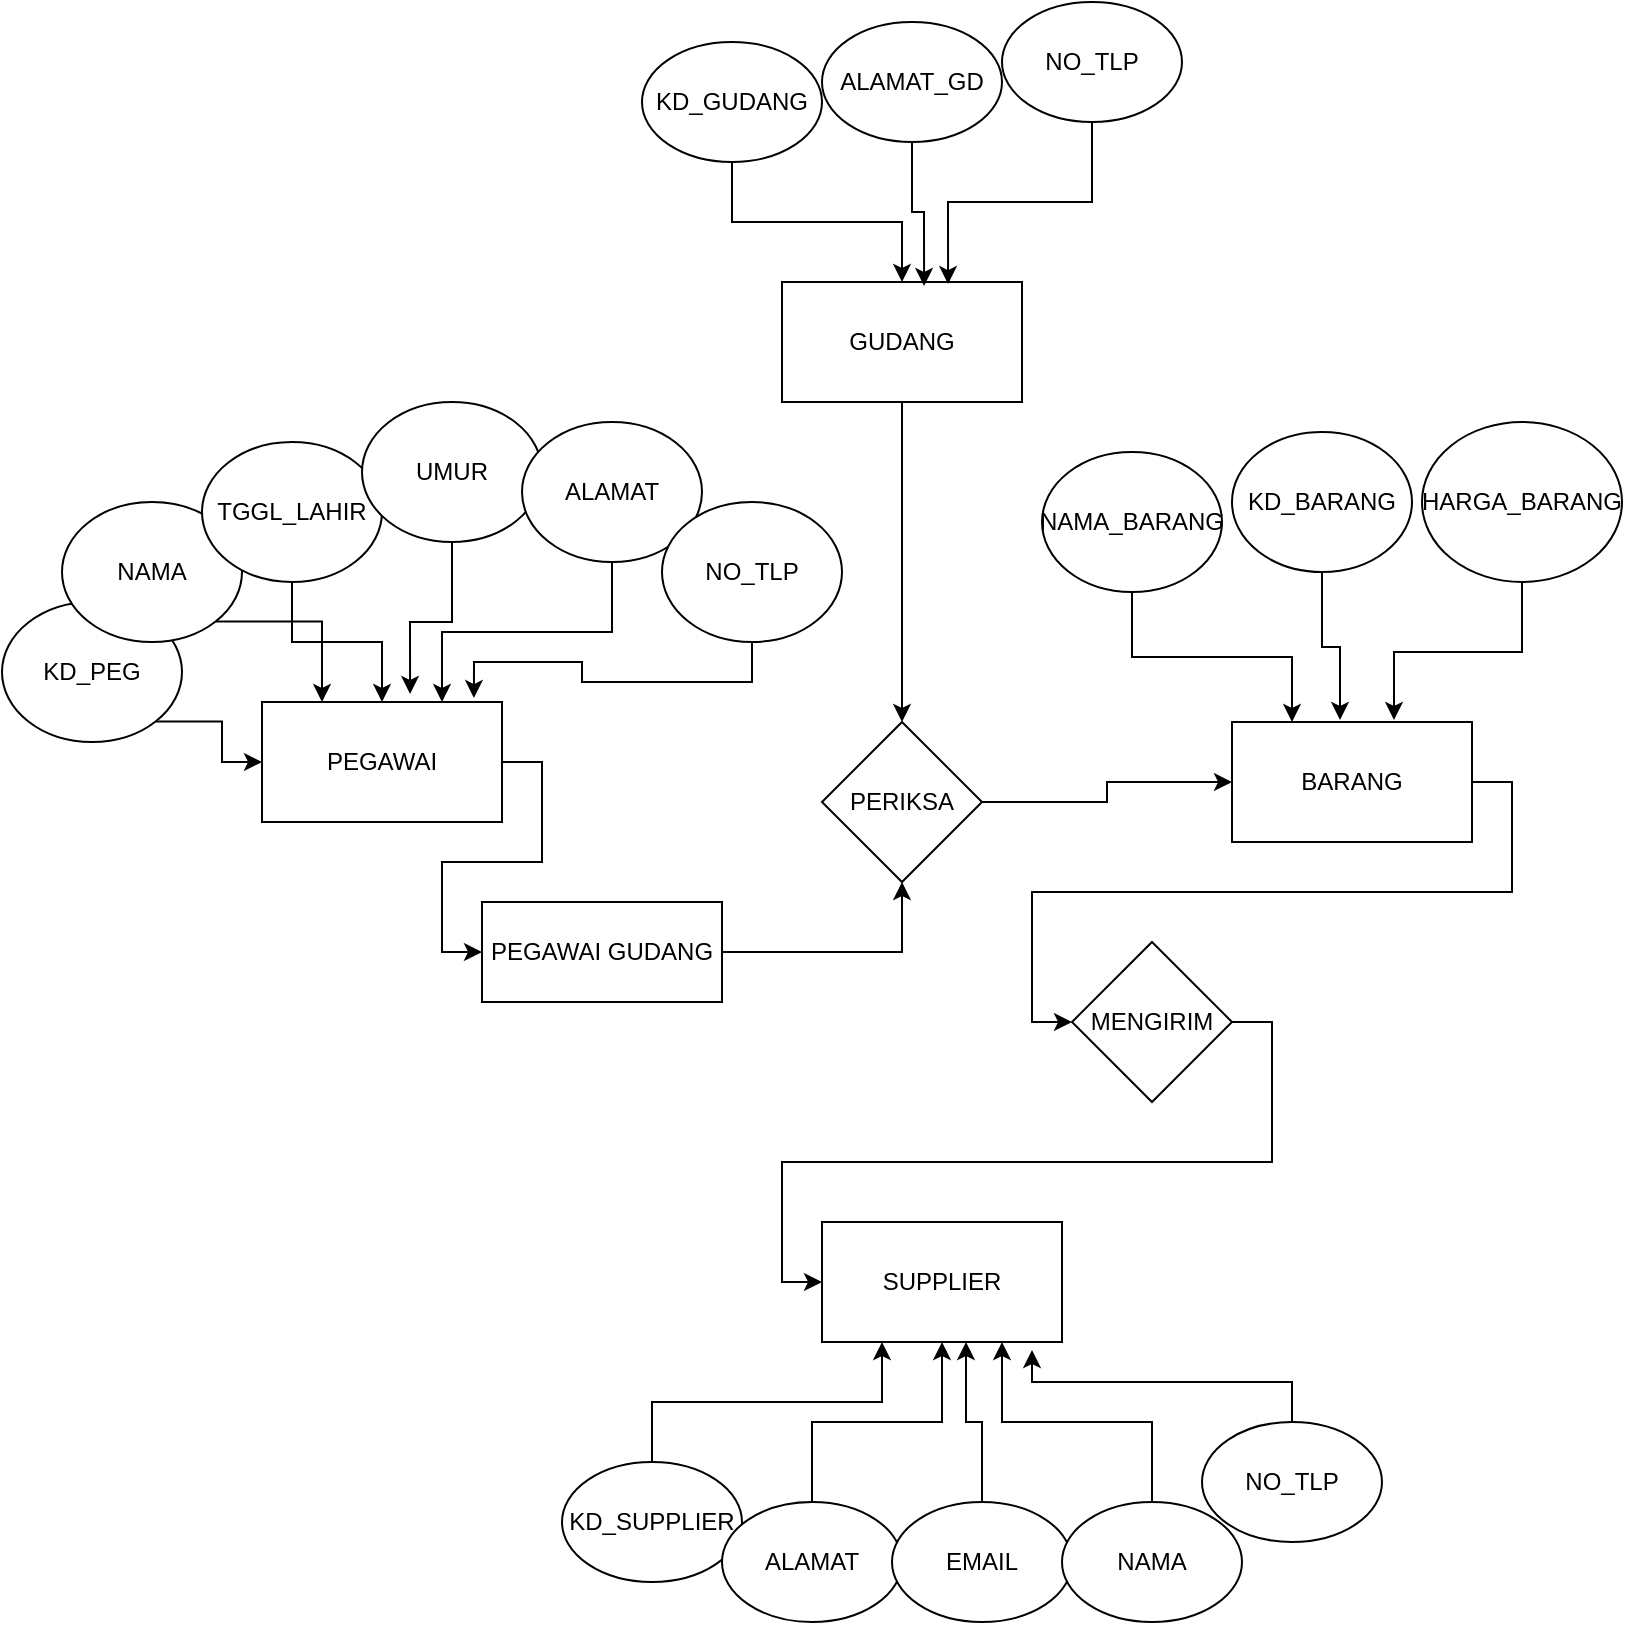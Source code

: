 <mxfile version="14.4.3" type="github">
  <diagram name="Page-1" id="e7e014a7-5840-1c2e-5031-d8a46d1fe8dd">
    <mxGraphModel dx="1422" dy="1692" grid="1" gridSize="10" guides="1" tooltips="1" connect="1" arrows="1" fold="1" page="1" pageScale="1" pageWidth="1169" pageHeight="826" background="#ffffff" math="0" shadow="0">
      <root>
        <mxCell id="0" />
        <mxCell id="1" parent="0" />
        <mxCell id="aNqeO4aaHQB1t5CSFMKJ-52" style="edgeStyle=orthogonalEdgeStyle;rounded=0;orthogonalLoop=1;jettySize=auto;html=1;exitX=1;exitY=1;exitDx=0;exitDy=0;" edge="1" parent="1" source="aNqeO4aaHQB1t5CSFMKJ-41" target="aNqeO4aaHQB1t5CSFMKJ-44">
          <mxGeometry relative="1" as="geometry" />
        </mxCell>
        <mxCell id="aNqeO4aaHQB1t5CSFMKJ-41" value="KD_PEG" style="ellipse;whiteSpace=wrap;html=1;" vertex="1" parent="1">
          <mxGeometry x="20" y="190" width="90" height="70" as="geometry" />
        </mxCell>
        <mxCell id="aNqeO4aaHQB1t5CSFMKJ-59" style="edgeStyle=orthogonalEdgeStyle;rounded=0;orthogonalLoop=1;jettySize=auto;html=1;exitX=1;exitY=0.5;exitDx=0;exitDy=0;entryX=0;entryY=0.5;entryDx=0;entryDy=0;" edge="1" parent="1" source="aNqeO4aaHQB1t5CSFMKJ-44" target="aNqeO4aaHQB1t5CSFMKJ-58">
          <mxGeometry relative="1" as="geometry" />
        </mxCell>
        <mxCell id="aNqeO4aaHQB1t5CSFMKJ-44" value="PEGAWAI" style="rounded=0;whiteSpace=wrap;html=1;" vertex="1" parent="1">
          <mxGeometry x="150" y="240" width="120" height="60" as="geometry" />
        </mxCell>
        <mxCell id="aNqeO4aaHQB1t5CSFMKJ-53" style="edgeStyle=orthogonalEdgeStyle;rounded=0;orthogonalLoop=1;jettySize=auto;html=1;exitX=1;exitY=1;exitDx=0;exitDy=0;entryX=0.25;entryY=0;entryDx=0;entryDy=0;" edge="1" parent="1" source="aNqeO4aaHQB1t5CSFMKJ-47" target="aNqeO4aaHQB1t5CSFMKJ-44">
          <mxGeometry relative="1" as="geometry" />
        </mxCell>
        <mxCell id="aNqeO4aaHQB1t5CSFMKJ-47" value="NAMA" style="ellipse;whiteSpace=wrap;html=1;" vertex="1" parent="1">
          <mxGeometry x="50" y="140" width="90" height="70" as="geometry" />
        </mxCell>
        <mxCell id="aNqeO4aaHQB1t5CSFMKJ-54" style="edgeStyle=orthogonalEdgeStyle;rounded=0;orthogonalLoop=1;jettySize=auto;html=1;exitX=0.5;exitY=1;exitDx=0;exitDy=0;" edge="1" parent="1" source="aNqeO4aaHQB1t5CSFMKJ-48" target="aNqeO4aaHQB1t5CSFMKJ-44">
          <mxGeometry relative="1" as="geometry" />
        </mxCell>
        <mxCell id="aNqeO4aaHQB1t5CSFMKJ-48" value="TGGL_LAHIR" style="ellipse;whiteSpace=wrap;html=1;" vertex="1" parent="1">
          <mxGeometry x="120" y="110" width="90" height="70" as="geometry" />
        </mxCell>
        <mxCell id="aNqeO4aaHQB1t5CSFMKJ-55" style="edgeStyle=orthogonalEdgeStyle;rounded=0;orthogonalLoop=1;jettySize=auto;html=1;exitX=0.5;exitY=1;exitDx=0;exitDy=0;entryX=0.617;entryY=-0.067;entryDx=0;entryDy=0;entryPerimeter=0;" edge="1" parent="1" source="aNqeO4aaHQB1t5CSFMKJ-49" target="aNqeO4aaHQB1t5CSFMKJ-44">
          <mxGeometry relative="1" as="geometry" />
        </mxCell>
        <mxCell id="aNqeO4aaHQB1t5CSFMKJ-49" value="UMUR" style="ellipse;whiteSpace=wrap;html=1;" vertex="1" parent="1">
          <mxGeometry x="200" y="90" width="90" height="70" as="geometry" />
        </mxCell>
        <mxCell id="aNqeO4aaHQB1t5CSFMKJ-56" style="edgeStyle=orthogonalEdgeStyle;rounded=0;orthogonalLoop=1;jettySize=auto;html=1;exitX=0.5;exitY=1;exitDx=0;exitDy=0;entryX=0.75;entryY=0;entryDx=0;entryDy=0;" edge="1" parent="1" source="aNqeO4aaHQB1t5CSFMKJ-50" target="aNqeO4aaHQB1t5CSFMKJ-44">
          <mxGeometry relative="1" as="geometry" />
        </mxCell>
        <mxCell id="aNqeO4aaHQB1t5CSFMKJ-50" value="ALAMAT" style="ellipse;whiteSpace=wrap;html=1;" vertex="1" parent="1">
          <mxGeometry x="280" y="100" width="90" height="70" as="geometry" />
        </mxCell>
        <mxCell id="aNqeO4aaHQB1t5CSFMKJ-57" style="edgeStyle=orthogonalEdgeStyle;rounded=0;orthogonalLoop=1;jettySize=auto;html=1;exitX=0.5;exitY=1;exitDx=0;exitDy=0;entryX=0.883;entryY=-0.033;entryDx=0;entryDy=0;entryPerimeter=0;" edge="1" parent="1" source="aNqeO4aaHQB1t5CSFMKJ-51" target="aNqeO4aaHQB1t5CSFMKJ-44">
          <mxGeometry relative="1" as="geometry" />
        </mxCell>
        <mxCell id="aNqeO4aaHQB1t5CSFMKJ-51" value="NO_TLP" style="ellipse;whiteSpace=wrap;html=1;" vertex="1" parent="1">
          <mxGeometry x="350" y="140" width="90" height="70" as="geometry" />
        </mxCell>
        <mxCell id="aNqeO4aaHQB1t5CSFMKJ-62" style="edgeStyle=orthogonalEdgeStyle;rounded=0;orthogonalLoop=1;jettySize=auto;html=1;exitX=1;exitY=0.5;exitDx=0;exitDy=0;" edge="1" parent="1" source="aNqeO4aaHQB1t5CSFMKJ-58" target="aNqeO4aaHQB1t5CSFMKJ-61">
          <mxGeometry relative="1" as="geometry" />
        </mxCell>
        <mxCell id="aNqeO4aaHQB1t5CSFMKJ-58" value="PEGAWAI GUDANG" style="rounded=0;whiteSpace=wrap;html=1;" vertex="1" parent="1">
          <mxGeometry x="260" y="340" width="120" height="50" as="geometry" />
        </mxCell>
        <mxCell id="aNqeO4aaHQB1t5CSFMKJ-64" style="edgeStyle=orthogonalEdgeStyle;rounded=0;orthogonalLoop=1;jettySize=auto;html=1;exitX=1;exitY=0.5;exitDx=0;exitDy=0;" edge="1" parent="1" source="aNqeO4aaHQB1t5CSFMKJ-61" target="aNqeO4aaHQB1t5CSFMKJ-63">
          <mxGeometry relative="1" as="geometry" />
        </mxCell>
        <mxCell id="aNqeO4aaHQB1t5CSFMKJ-61" value="PERIKSA" style="rhombus;whiteSpace=wrap;html=1;" vertex="1" parent="1">
          <mxGeometry x="430" y="250" width="80" height="80" as="geometry" />
        </mxCell>
        <mxCell id="aNqeO4aaHQB1t5CSFMKJ-73" style="edgeStyle=orthogonalEdgeStyle;rounded=0;orthogonalLoop=1;jettySize=auto;html=1;exitX=1;exitY=0.5;exitDx=0;exitDy=0;entryX=0;entryY=0.5;entryDx=0;entryDy=0;" edge="1" parent="1" source="aNqeO4aaHQB1t5CSFMKJ-63" target="aNqeO4aaHQB1t5CSFMKJ-72">
          <mxGeometry relative="1" as="geometry" />
        </mxCell>
        <mxCell id="aNqeO4aaHQB1t5CSFMKJ-63" value="BARANG" style="rounded=0;whiteSpace=wrap;html=1;" vertex="1" parent="1">
          <mxGeometry x="635" y="250" width="120" height="60" as="geometry" />
        </mxCell>
        <mxCell id="aNqeO4aaHQB1t5CSFMKJ-67" style="edgeStyle=orthogonalEdgeStyle;rounded=0;orthogonalLoop=1;jettySize=auto;html=1;exitX=0.5;exitY=1;exitDx=0;exitDy=0;entryX=0.25;entryY=0;entryDx=0;entryDy=0;" edge="1" parent="1" source="aNqeO4aaHQB1t5CSFMKJ-65" target="aNqeO4aaHQB1t5CSFMKJ-63">
          <mxGeometry relative="1" as="geometry" />
        </mxCell>
        <mxCell id="aNqeO4aaHQB1t5CSFMKJ-65" value="NAMA_BARANG" style="ellipse;whiteSpace=wrap;html=1;" vertex="1" parent="1">
          <mxGeometry x="540" y="115" width="90" height="70" as="geometry" />
        </mxCell>
        <mxCell id="aNqeO4aaHQB1t5CSFMKJ-68" style="edgeStyle=orthogonalEdgeStyle;rounded=0;orthogonalLoop=1;jettySize=auto;html=1;exitX=0.5;exitY=1;exitDx=0;exitDy=0;entryX=0.45;entryY=-0.017;entryDx=0;entryDy=0;entryPerimeter=0;" edge="1" parent="1" source="aNqeO4aaHQB1t5CSFMKJ-66" target="aNqeO4aaHQB1t5CSFMKJ-63">
          <mxGeometry relative="1" as="geometry" />
        </mxCell>
        <mxCell id="aNqeO4aaHQB1t5CSFMKJ-66" value="KD_BARANG" style="ellipse;whiteSpace=wrap;html=1;" vertex="1" parent="1">
          <mxGeometry x="635" y="105" width="90" height="70" as="geometry" />
        </mxCell>
        <mxCell id="aNqeO4aaHQB1t5CSFMKJ-70" style="edgeStyle=orthogonalEdgeStyle;rounded=0;orthogonalLoop=1;jettySize=auto;html=1;exitX=0.5;exitY=1;exitDx=0;exitDy=0;entryX=0.675;entryY=-0.017;entryDx=0;entryDy=0;entryPerimeter=0;" edge="1" parent="1" source="aNqeO4aaHQB1t5CSFMKJ-69" target="aNqeO4aaHQB1t5CSFMKJ-63">
          <mxGeometry relative="1" as="geometry" />
        </mxCell>
        <mxCell id="aNqeO4aaHQB1t5CSFMKJ-69" value="HARGA_BARANG" style="ellipse;whiteSpace=wrap;html=1;" vertex="1" parent="1">
          <mxGeometry x="730" y="100" width="100" height="80" as="geometry" />
        </mxCell>
        <mxCell id="aNqeO4aaHQB1t5CSFMKJ-71" value="SUPPLIER" style="rounded=0;whiteSpace=wrap;html=1;" vertex="1" parent="1">
          <mxGeometry x="430" y="500" width="120" height="60" as="geometry" />
        </mxCell>
        <mxCell id="aNqeO4aaHQB1t5CSFMKJ-74" style="edgeStyle=orthogonalEdgeStyle;rounded=0;orthogonalLoop=1;jettySize=auto;html=1;exitX=1;exitY=0.5;exitDx=0;exitDy=0;entryX=0;entryY=0.5;entryDx=0;entryDy=0;" edge="1" parent="1" source="aNqeO4aaHQB1t5CSFMKJ-72" target="aNqeO4aaHQB1t5CSFMKJ-71">
          <mxGeometry relative="1" as="geometry" />
        </mxCell>
        <mxCell id="aNqeO4aaHQB1t5CSFMKJ-72" value="MENGIRIM" style="rhombus;whiteSpace=wrap;html=1;" vertex="1" parent="1">
          <mxGeometry x="555" y="360" width="80" height="80" as="geometry" />
        </mxCell>
        <mxCell id="aNqeO4aaHQB1t5CSFMKJ-76" style="edgeStyle=orthogonalEdgeStyle;rounded=0;orthogonalLoop=1;jettySize=auto;html=1;exitX=0.5;exitY=0;exitDx=0;exitDy=0;entryX=0.25;entryY=1;entryDx=0;entryDy=0;" edge="1" parent="1" source="aNqeO4aaHQB1t5CSFMKJ-75" target="aNqeO4aaHQB1t5CSFMKJ-71">
          <mxGeometry relative="1" as="geometry" />
        </mxCell>
        <mxCell id="aNqeO4aaHQB1t5CSFMKJ-75" value="KD_SUPPLIER" style="ellipse;whiteSpace=wrap;html=1;" vertex="1" parent="1">
          <mxGeometry x="300" y="620" width="90" height="60" as="geometry" />
        </mxCell>
        <mxCell id="aNqeO4aaHQB1t5CSFMKJ-81" style="edgeStyle=orthogonalEdgeStyle;rounded=0;orthogonalLoop=1;jettySize=auto;html=1;exitX=0.5;exitY=0;exitDx=0;exitDy=0;entryX=0.5;entryY=1;entryDx=0;entryDy=0;" edge="1" parent="1" source="aNqeO4aaHQB1t5CSFMKJ-77" target="aNqeO4aaHQB1t5CSFMKJ-71">
          <mxGeometry relative="1" as="geometry" />
        </mxCell>
        <mxCell id="aNqeO4aaHQB1t5CSFMKJ-77" value="ALAMAT" style="ellipse;whiteSpace=wrap;html=1;" vertex="1" parent="1">
          <mxGeometry x="380" y="640" width="90" height="60" as="geometry" />
        </mxCell>
        <mxCell id="aNqeO4aaHQB1t5CSFMKJ-82" style="edgeStyle=orthogonalEdgeStyle;rounded=0;orthogonalLoop=1;jettySize=auto;html=1;exitX=0.5;exitY=0;exitDx=0;exitDy=0;entryX=0.6;entryY=1;entryDx=0;entryDy=0;entryPerimeter=0;" edge="1" parent="1" source="aNqeO4aaHQB1t5CSFMKJ-78" target="aNqeO4aaHQB1t5CSFMKJ-71">
          <mxGeometry relative="1" as="geometry" />
        </mxCell>
        <mxCell id="aNqeO4aaHQB1t5CSFMKJ-78" value="EMAIL" style="ellipse;whiteSpace=wrap;html=1;" vertex="1" parent="1">
          <mxGeometry x="465" y="640" width="90" height="60" as="geometry" />
        </mxCell>
        <mxCell id="aNqeO4aaHQB1t5CSFMKJ-83" style="edgeStyle=orthogonalEdgeStyle;rounded=0;orthogonalLoop=1;jettySize=auto;html=1;exitX=0.5;exitY=0;exitDx=0;exitDy=0;entryX=0.75;entryY=1;entryDx=0;entryDy=0;" edge="1" parent="1" source="aNqeO4aaHQB1t5CSFMKJ-79" target="aNqeO4aaHQB1t5CSFMKJ-71">
          <mxGeometry relative="1" as="geometry" />
        </mxCell>
        <mxCell id="aNqeO4aaHQB1t5CSFMKJ-79" value="NAMA" style="ellipse;whiteSpace=wrap;html=1;" vertex="1" parent="1">
          <mxGeometry x="550" y="640" width="90" height="60" as="geometry" />
        </mxCell>
        <mxCell id="aNqeO4aaHQB1t5CSFMKJ-84" style="edgeStyle=orthogonalEdgeStyle;rounded=0;orthogonalLoop=1;jettySize=auto;html=1;exitX=0.5;exitY=0;exitDx=0;exitDy=0;entryX=0.875;entryY=1.067;entryDx=0;entryDy=0;entryPerimeter=0;" edge="1" parent="1" source="aNqeO4aaHQB1t5CSFMKJ-80" target="aNqeO4aaHQB1t5CSFMKJ-71">
          <mxGeometry relative="1" as="geometry" />
        </mxCell>
        <mxCell id="aNqeO4aaHQB1t5CSFMKJ-80" value="NO_TLP" style="ellipse;whiteSpace=wrap;html=1;" vertex="1" parent="1">
          <mxGeometry x="620" y="600" width="90" height="60" as="geometry" />
        </mxCell>
        <mxCell id="aNqeO4aaHQB1t5CSFMKJ-86" style="edgeStyle=orthogonalEdgeStyle;rounded=0;orthogonalLoop=1;jettySize=auto;html=1;exitX=0.5;exitY=1;exitDx=0;exitDy=0;entryX=0.5;entryY=0;entryDx=0;entryDy=0;" edge="1" parent="1" source="aNqeO4aaHQB1t5CSFMKJ-85" target="aNqeO4aaHQB1t5CSFMKJ-61">
          <mxGeometry relative="1" as="geometry" />
        </mxCell>
        <mxCell id="aNqeO4aaHQB1t5CSFMKJ-85" value="GUDANG" style="rounded=0;whiteSpace=wrap;html=1;" vertex="1" parent="1">
          <mxGeometry x="410" y="30" width="120" height="60" as="geometry" />
        </mxCell>
        <mxCell id="aNqeO4aaHQB1t5CSFMKJ-91" style="edgeStyle=orthogonalEdgeStyle;rounded=0;orthogonalLoop=1;jettySize=auto;html=1;exitX=0.5;exitY=1;exitDx=0;exitDy=0;" edge="1" parent="1" source="aNqeO4aaHQB1t5CSFMKJ-88" target="aNqeO4aaHQB1t5CSFMKJ-85">
          <mxGeometry relative="1" as="geometry" />
        </mxCell>
        <mxCell id="aNqeO4aaHQB1t5CSFMKJ-88" value="KD_GUDANG" style="ellipse;whiteSpace=wrap;html=1;" vertex="1" parent="1">
          <mxGeometry x="340" y="-90" width="90" height="60" as="geometry" />
        </mxCell>
        <mxCell id="aNqeO4aaHQB1t5CSFMKJ-92" style="edgeStyle=orthogonalEdgeStyle;rounded=0;orthogonalLoop=1;jettySize=auto;html=1;exitX=0.5;exitY=1;exitDx=0;exitDy=0;entryX=0.592;entryY=0.033;entryDx=0;entryDy=0;entryPerimeter=0;" edge="1" parent="1" source="aNqeO4aaHQB1t5CSFMKJ-89" target="aNqeO4aaHQB1t5CSFMKJ-85">
          <mxGeometry relative="1" as="geometry" />
        </mxCell>
        <mxCell id="aNqeO4aaHQB1t5CSFMKJ-89" value="ALAMAT_GD" style="ellipse;whiteSpace=wrap;html=1;" vertex="1" parent="1">
          <mxGeometry x="430" y="-100" width="90" height="60" as="geometry" />
        </mxCell>
        <mxCell id="aNqeO4aaHQB1t5CSFMKJ-93" style="edgeStyle=orthogonalEdgeStyle;rounded=0;orthogonalLoop=1;jettySize=auto;html=1;exitX=0.5;exitY=1;exitDx=0;exitDy=0;entryX=0.692;entryY=0.017;entryDx=0;entryDy=0;entryPerimeter=0;" edge="1" parent="1" source="aNqeO4aaHQB1t5CSFMKJ-90" target="aNqeO4aaHQB1t5CSFMKJ-85">
          <mxGeometry relative="1" as="geometry" />
        </mxCell>
        <mxCell id="aNqeO4aaHQB1t5CSFMKJ-90" value="NO_TLP" style="ellipse;whiteSpace=wrap;html=1;" vertex="1" parent="1">
          <mxGeometry x="520" y="-110" width="90" height="60" as="geometry" />
        </mxCell>
      </root>
    </mxGraphModel>
  </diagram>
</mxfile>
